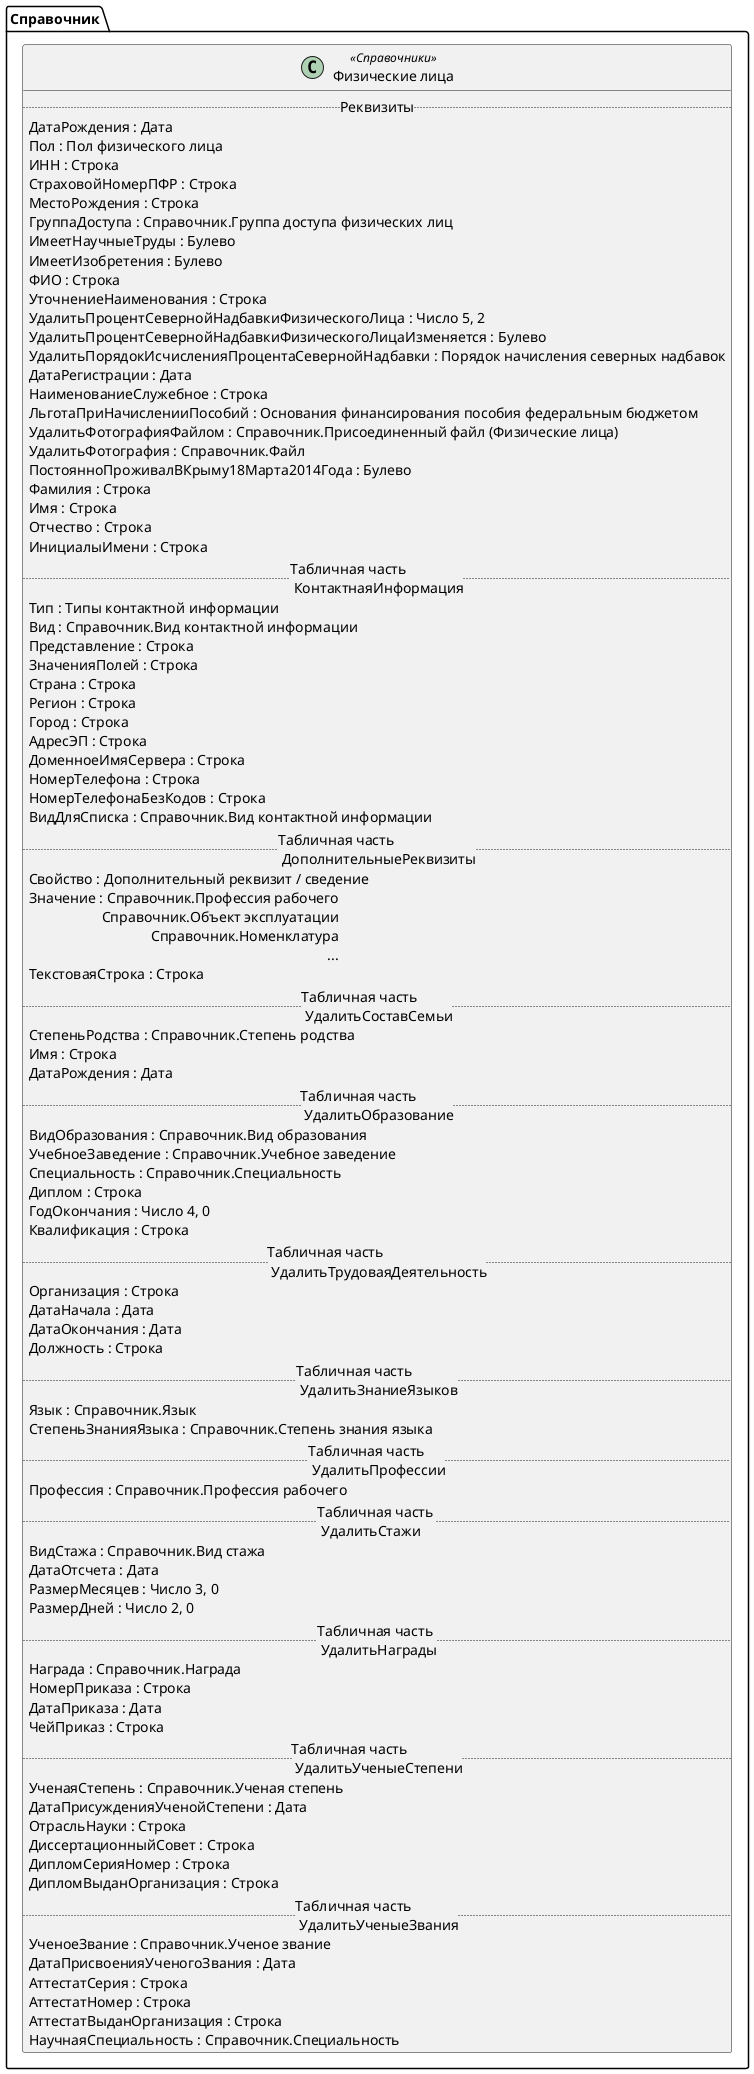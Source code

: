 ﻿@startuml ФизическиеЛица
'!include templates.wsd
'..\include templates.wsd
class Справочник.ФизическиеЛица as "Физические лица" <<Справочники>>
{
..Реквизиты..
ДатаРождения : Дата
Пол : Пол физического лица
ИНН : Строка
СтраховойНомерПФР : Строка
МестоРождения : Строка
ГруппаДоступа : Справочник.Группа доступа физических лиц
ИмеетНаучныеТруды : Булево
ИмеетИзобретения : Булево
ФИО : Строка
УточнениеНаименования : Строка
УдалитьПроцентСевернойНадбавкиФизическогоЛица : Число 5, 2
УдалитьПроцентСевернойНадбавкиФизическогоЛицаИзменяется : Булево
УдалитьПорядокИсчисленияПроцентаСевернойНадбавки : Порядок начисления северных надбавок
ДатаРегистрации : Дата
НаименованиеСлужебное : Строка
ЛьготаПриНачисленииПособий : Основания финансирования пособия федеральным бюджетом
УдалитьФотографияФайлом : Справочник.Присоединенный файл (Физические лица)
УдалитьФотография : Справочник.Файл
ПостоянноПроживалВКрыму18Марта2014Года : Булево
Фамилия : Строка
Имя : Строка
Отчество : Строка
ИнициалыИмени : Строка
..Табличная часть \n КонтактнаяИнформация..
Тип : Типы контактной информации
Вид : Справочник.Вид контактной информации
Представление : Строка
ЗначенияПолей : Строка
Страна : Строка
Регион : Строка
Город : Строка
АдресЭП : Строка
ДоменноеИмяСервера : Строка
НомерТелефона : Строка
НомерТелефонаБезКодов : Строка
ВидДляСписка : Справочник.Вид контактной информации
..Табличная часть \n ДополнительныеРеквизиты..
Свойство : Дополнительный реквизит / сведение
Значение : Справочник.Профессия рабочего\rСправочник.Объект эксплуатации\rСправочник.Номенклатура\r...
ТекстоваяСтрока : Строка
..Табличная часть \n УдалитьСоставСемьи..
СтепеньРодства : Справочник.Степень родства
Имя : Строка
ДатаРождения : Дата
..Табличная часть \n УдалитьОбразование..
ВидОбразования : Справочник.Вид образования
УчебноеЗаведение : Справочник.Учебное заведение
Специальность : Справочник.Специальность
Диплом : Строка
ГодОкончания : Число 4, 0
Квалификация : Строка
..Табличная часть \n УдалитьТрудоваяДеятельность..
Организация : Строка
ДатаНачала : Дата
ДатаОкончания : Дата
Должность : Строка
..Табличная часть \n УдалитьЗнаниеЯзыков..
Язык : Справочник.Язык
СтепеньЗнанияЯзыка : Справочник.Степень знания языка
..Табличная часть \n УдалитьПрофессии..
Профессия : Справочник.Профессия рабочего
..Табличная часть \n УдалитьСтажи..
ВидСтажа : Справочник.Вид стажа
ДатаОтсчета : Дата
РазмерМесяцев : Число 3, 0
РазмерДней : Число 2, 0
..Табличная часть \n УдалитьНаграды..
Награда : Справочник.Награда
НомерПриказа : Строка
ДатаПриказа : Дата
ЧейПриказ : Строка
..Табличная часть \n УдалитьУченыеСтепени..
УченаяСтепень : Справочник.Ученая степень
ДатаПрисужденияУченойСтепени : Дата
ОтрасльНауки : Строка
ДиссертационныйСовет : Строка
ДипломСерияНомер : Строка
ДипломВыданОрганизация : Строка
..Табличная часть \n УдалитьУченыеЗвания..
УченоеЗвание : Справочник.Ученое звание
ДатаПрисвоенияУченогоЗвания : Дата
АттестатСерия : Строка
АттестатНомер : Строка
АттестатВыданОрганизация : Строка
НаучнаяСпециальность : Справочник.Специальность
}
@enduml
